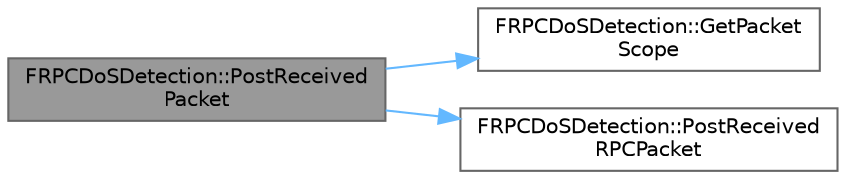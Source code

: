 digraph "FRPCDoSDetection::PostReceivedPacket"
{
 // INTERACTIVE_SVG=YES
 // LATEX_PDF_SIZE
  bgcolor="transparent";
  edge [fontname=Helvetica,fontsize=10,labelfontname=Helvetica,labelfontsize=10];
  node [fontname=Helvetica,fontsize=10,shape=box,height=0.2,width=0.4];
  rankdir="LR";
  Node1 [id="Node000001",label="FRPCDoSDetection::PostReceived\lPacket",height=0.2,width=0.4,color="gray40", fillcolor="grey60", style="filled", fontcolor="black",tooltip="Called after the current NetConnection receives a packet."];
  Node1 -> Node2 [id="edge1_Node000001_Node000002",color="steelblue1",style="solid",tooltip=" "];
  Node2 [id="Node000002",label="FRPCDoSDetection::GetPacket\lScope",height=0.2,width=0.4,color="grey40", fillcolor="white", style="filled",URL="$d7/dca/classFRPCDoSDetection.html#a892e639ee81b348848be21796856b47d",tooltip="Gets a reference to the packet receive scoped variable/function accessor."];
  Node1 -> Node3 [id="edge2_Node000001_Node000003",color="steelblue1",style="solid",tooltip=" "];
  Node3 [id="Node000003",label="FRPCDoSDetection::PostReceived\lRPCPacket",height=0.2,width=0.4,color="grey40", fillcolor="white", style="filled",URL="$d7/dca/classFRPCDoSDetection.html#a0c2077273e3b00060f65e2fbc0060707",tooltip="Called after the current NetConnection receives a packet, when RPC DoS Detection is active and the pa..."];
}
